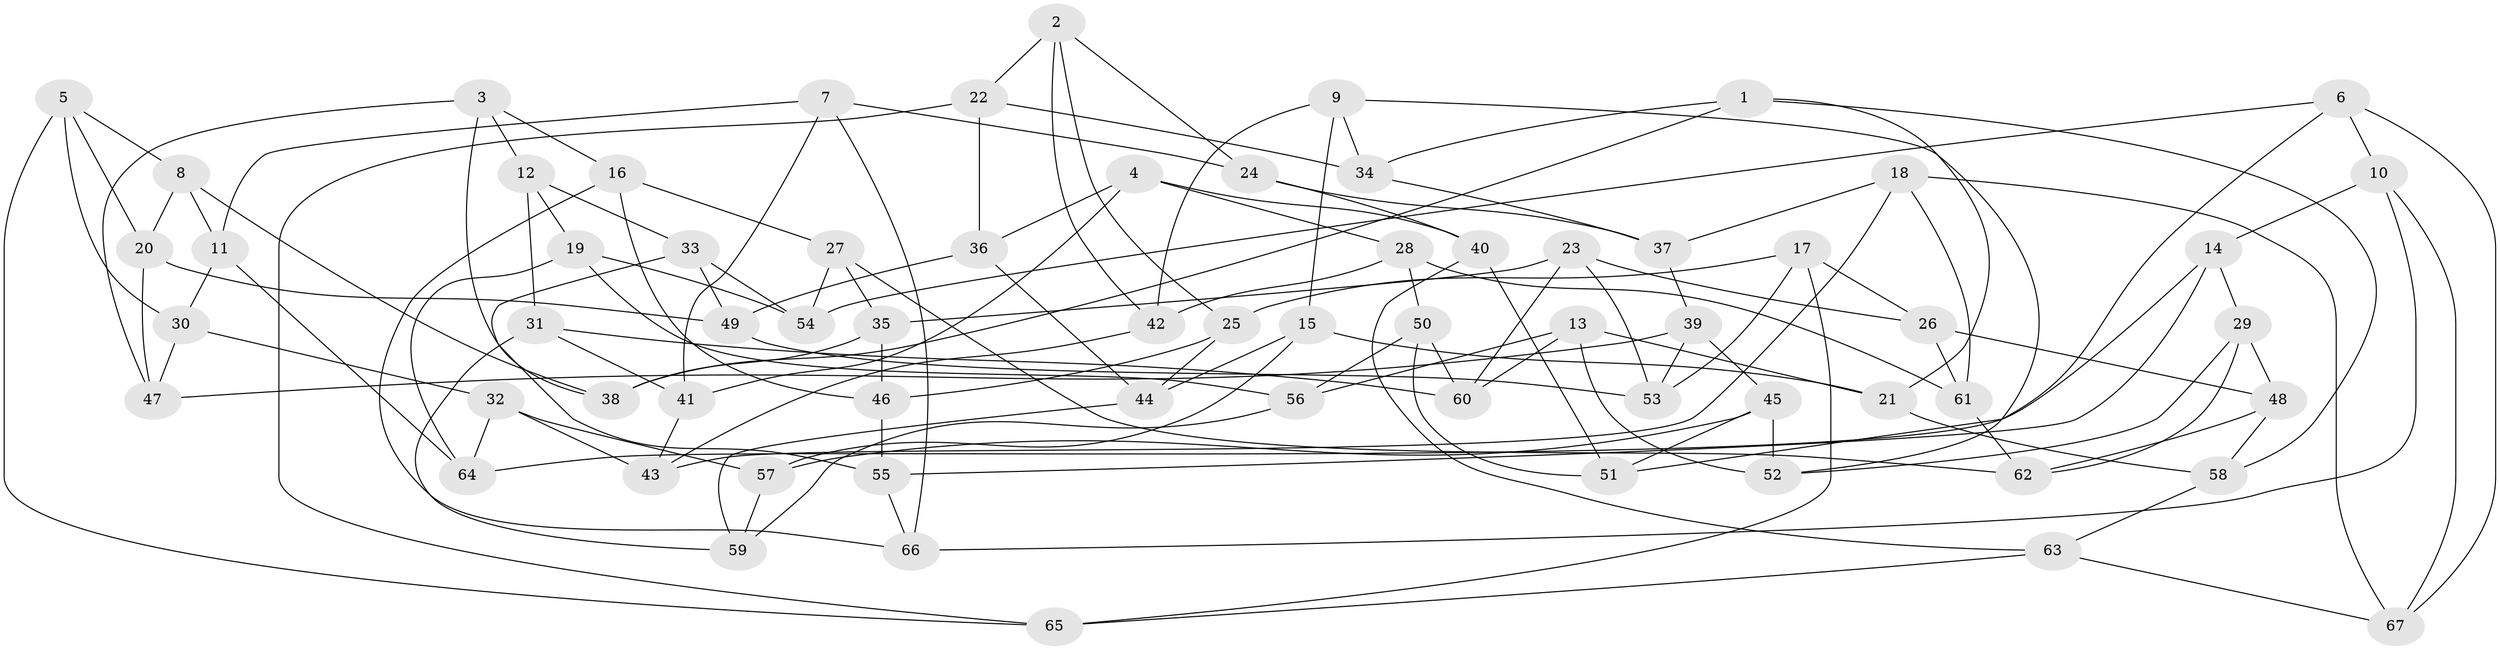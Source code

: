 // coarse degree distribution, {9: 0.05, 4: 0.55, 6: 0.175, 8: 0.075, 5: 0.1, 3: 0.05}
// Generated by graph-tools (version 1.1) at 2025/20/03/04/25 18:20:48]
// undirected, 67 vertices, 134 edges
graph export_dot {
graph [start="1"]
  node [color=gray90,style=filled];
  1;
  2;
  3;
  4;
  5;
  6;
  7;
  8;
  9;
  10;
  11;
  12;
  13;
  14;
  15;
  16;
  17;
  18;
  19;
  20;
  21;
  22;
  23;
  24;
  25;
  26;
  27;
  28;
  29;
  30;
  31;
  32;
  33;
  34;
  35;
  36;
  37;
  38;
  39;
  40;
  41;
  42;
  43;
  44;
  45;
  46;
  47;
  48;
  49;
  50;
  51;
  52;
  53;
  54;
  55;
  56;
  57;
  58;
  59;
  60;
  61;
  62;
  63;
  64;
  65;
  66;
  67;
  1 -- 34;
  1 -- 58;
  1 -- 21;
  1 -- 38;
  2 -- 25;
  2 -- 24;
  2 -- 42;
  2 -- 22;
  3 -- 16;
  3 -- 47;
  3 -- 12;
  3 -- 38;
  4 -- 28;
  4 -- 41;
  4 -- 40;
  4 -- 36;
  5 -- 30;
  5 -- 8;
  5 -- 65;
  5 -- 20;
  6 -- 67;
  6 -- 54;
  6 -- 51;
  6 -- 10;
  7 -- 24;
  7 -- 11;
  7 -- 66;
  7 -- 41;
  8 -- 20;
  8 -- 11;
  8 -- 38;
  9 -- 52;
  9 -- 42;
  9 -- 15;
  9 -- 34;
  10 -- 66;
  10 -- 14;
  10 -- 67;
  11 -- 30;
  11 -- 64;
  12 -- 19;
  12 -- 33;
  12 -- 31;
  13 -- 60;
  13 -- 52;
  13 -- 56;
  13 -- 21;
  14 -- 29;
  14 -- 55;
  14 -- 64;
  15 -- 21;
  15 -- 44;
  15 -- 57;
  16 -- 46;
  16 -- 66;
  16 -- 27;
  17 -- 25;
  17 -- 53;
  17 -- 26;
  17 -- 65;
  18 -- 43;
  18 -- 61;
  18 -- 67;
  18 -- 37;
  19 -- 56;
  19 -- 54;
  19 -- 64;
  20 -- 49;
  20 -- 47;
  21 -- 58;
  22 -- 36;
  22 -- 65;
  22 -- 34;
  23 -- 60;
  23 -- 35;
  23 -- 26;
  23 -- 53;
  24 -- 40;
  24 -- 37;
  25 -- 44;
  25 -- 46;
  26 -- 61;
  26 -- 48;
  27 -- 35;
  27 -- 62;
  27 -- 54;
  28 -- 61;
  28 -- 50;
  28 -- 42;
  29 -- 52;
  29 -- 62;
  29 -- 48;
  30 -- 47;
  30 -- 32;
  31 -- 60;
  31 -- 41;
  31 -- 59;
  32 -- 43;
  32 -- 64;
  32 -- 57;
  33 -- 49;
  33 -- 55;
  33 -- 54;
  34 -- 37;
  35 -- 46;
  35 -- 38;
  36 -- 44;
  36 -- 49;
  37 -- 39;
  39 -- 53;
  39 -- 47;
  39 -- 45;
  40 -- 63;
  40 -- 51;
  41 -- 43;
  42 -- 43;
  44 -- 59;
  45 -- 51;
  45 -- 52;
  45 -- 57;
  46 -- 55;
  48 -- 58;
  48 -- 62;
  49 -- 53;
  50 -- 51;
  50 -- 56;
  50 -- 60;
  55 -- 66;
  56 -- 59;
  57 -- 59;
  58 -- 63;
  61 -- 62;
  63 -- 67;
  63 -- 65;
}
